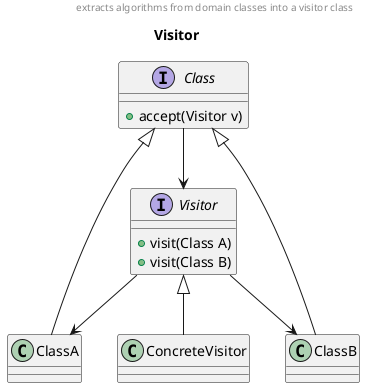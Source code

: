 @startuml
title Visitor
header extracts algorithms from domain classes into a visitor class

interface Visitor {
+ visit(Class A)
+ visit(Class B)
}

Visitor <|-- ConcreteVisitor

interface Class {
+ accept(Visitor v)
}

Class <|-- ClassA
Class <|-- ClassB

Class --> Visitor

Visitor -->ClassA
Visitor -->ClassB

@enduml
